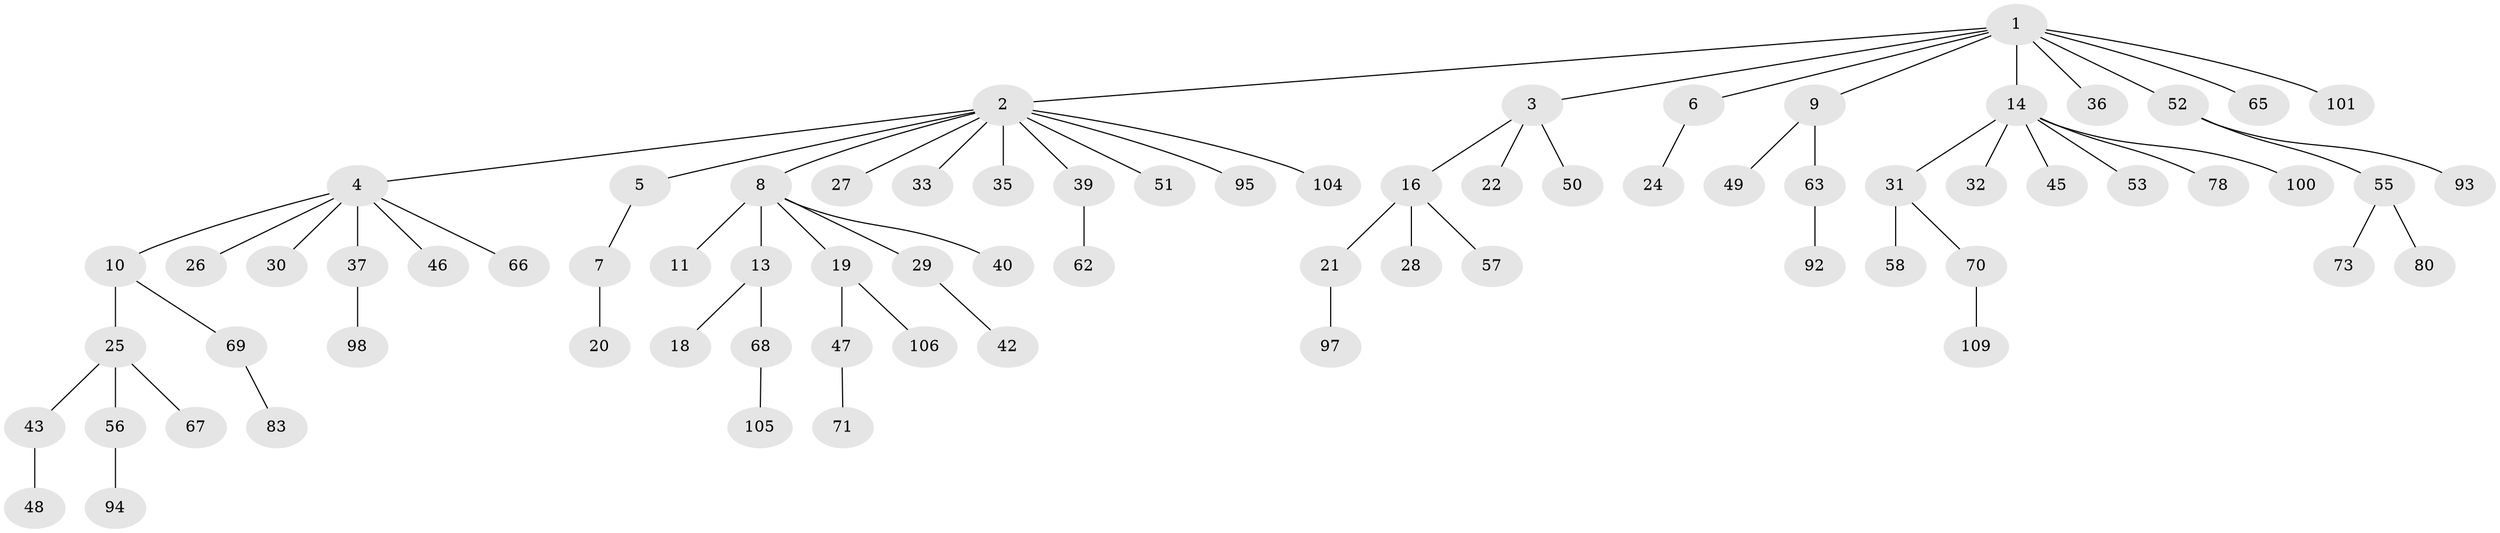 // original degree distribution, {10: 0.009009009009009009, 11: 0.009009009009009009, 4: 0.06306306306306306, 3: 0.0990990990990991, 2: 0.23423423423423423, 6: 0.009009009009009009, 5: 0.036036036036036036, 1: 0.5405405405405406}
// Generated by graph-tools (version 1.1) at 2025/42/03/06/25 10:42:04]
// undirected, 74 vertices, 73 edges
graph export_dot {
graph [start="1"]
  node [color=gray90,style=filled];
  1 [super="+99"];
  2 [super="+41"];
  3 [super="+44"];
  4 [super="+12"];
  5 [super="+84"];
  6;
  7 [super="+108"];
  8 [super="+17"];
  9;
  10 [super="+15"];
  11 [super="+74"];
  13 [super="+34"];
  14 [super="+23"];
  16 [super="+88"];
  18 [super="+72"];
  19 [super="+81"];
  20;
  21 [super="+111"];
  22 [super="+82"];
  24 [super="+102"];
  25 [super="+38"];
  26;
  27;
  28;
  29 [super="+91"];
  30 [super="+87"];
  31 [super="+59"];
  32;
  33;
  35 [super="+60"];
  36;
  37;
  39;
  40;
  42;
  43 [super="+76"];
  45;
  46 [super="+89"];
  47;
  48;
  49 [super="+107"];
  50;
  51 [super="+54"];
  52 [super="+110"];
  53 [super="+61"];
  55 [super="+86"];
  56 [super="+75"];
  57;
  58 [super="+96"];
  62;
  63 [super="+64"];
  65;
  66;
  67;
  68 [super="+77"];
  69 [super="+90"];
  70;
  71;
  73 [super="+79"];
  78;
  80;
  83 [super="+85"];
  92;
  93;
  94;
  95;
  97 [super="+103"];
  98;
  100;
  101;
  104;
  105;
  106;
  109;
  1 -- 2;
  1 -- 3;
  1 -- 6;
  1 -- 9;
  1 -- 14;
  1 -- 36;
  1 -- 52;
  1 -- 65;
  1 -- 101;
  2 -- 4;
  2 -- 5;
  2 -- 8;
  2 -- 27;
  2 -- 33;
  2 -- 35;
  2 -- 39;
  2 -- 51;
  2 -- 104;
  2 -- 95;
  3 -- 16;
  3 -- 22;
  3 -- 50;
  4 -- 10;
  4 -- 66;
  4 -- 37;
  4 -- 30;
  4 -- 26;
  4 -- 46;
  5 -- 7;
  6 -- 24;
  7 -- 20;
  8 -- 11;
  8 -- 13;
  8 -- 19;
  8 -- 29;
  8 -- 40;
  9 -- 49;
  9 -- 63;
  10 -- 25;
  10 -- 69;
  13 -- 18;
  13 -- 68;
  14 -- 32;
  14 -- 100;
  14 -- 53;
  14 -- 78;
  14 -- 45;
  14 -- 31;
  16 -- 21;
  16 -- 28;
  16 -- 57;
  19 -- 47;
  19 -- 106;
  21 -- 97;
  25 -- 43;
  25 -- 56;
  25 -- 67;
  29 -- 42;
  31 -- 58;
  31 -- 70;
  37 -- 98;
  39 -- 62;
  43 -- 48;
  47 -- 71;
  52 -- 55;
  52 -- 93;
  55 -- 73;
  55 -- 80;
  56 -- 94;
  63 -- 92;
  68 -- 105;
  69 -- 83;
  70 -- 109;
}
